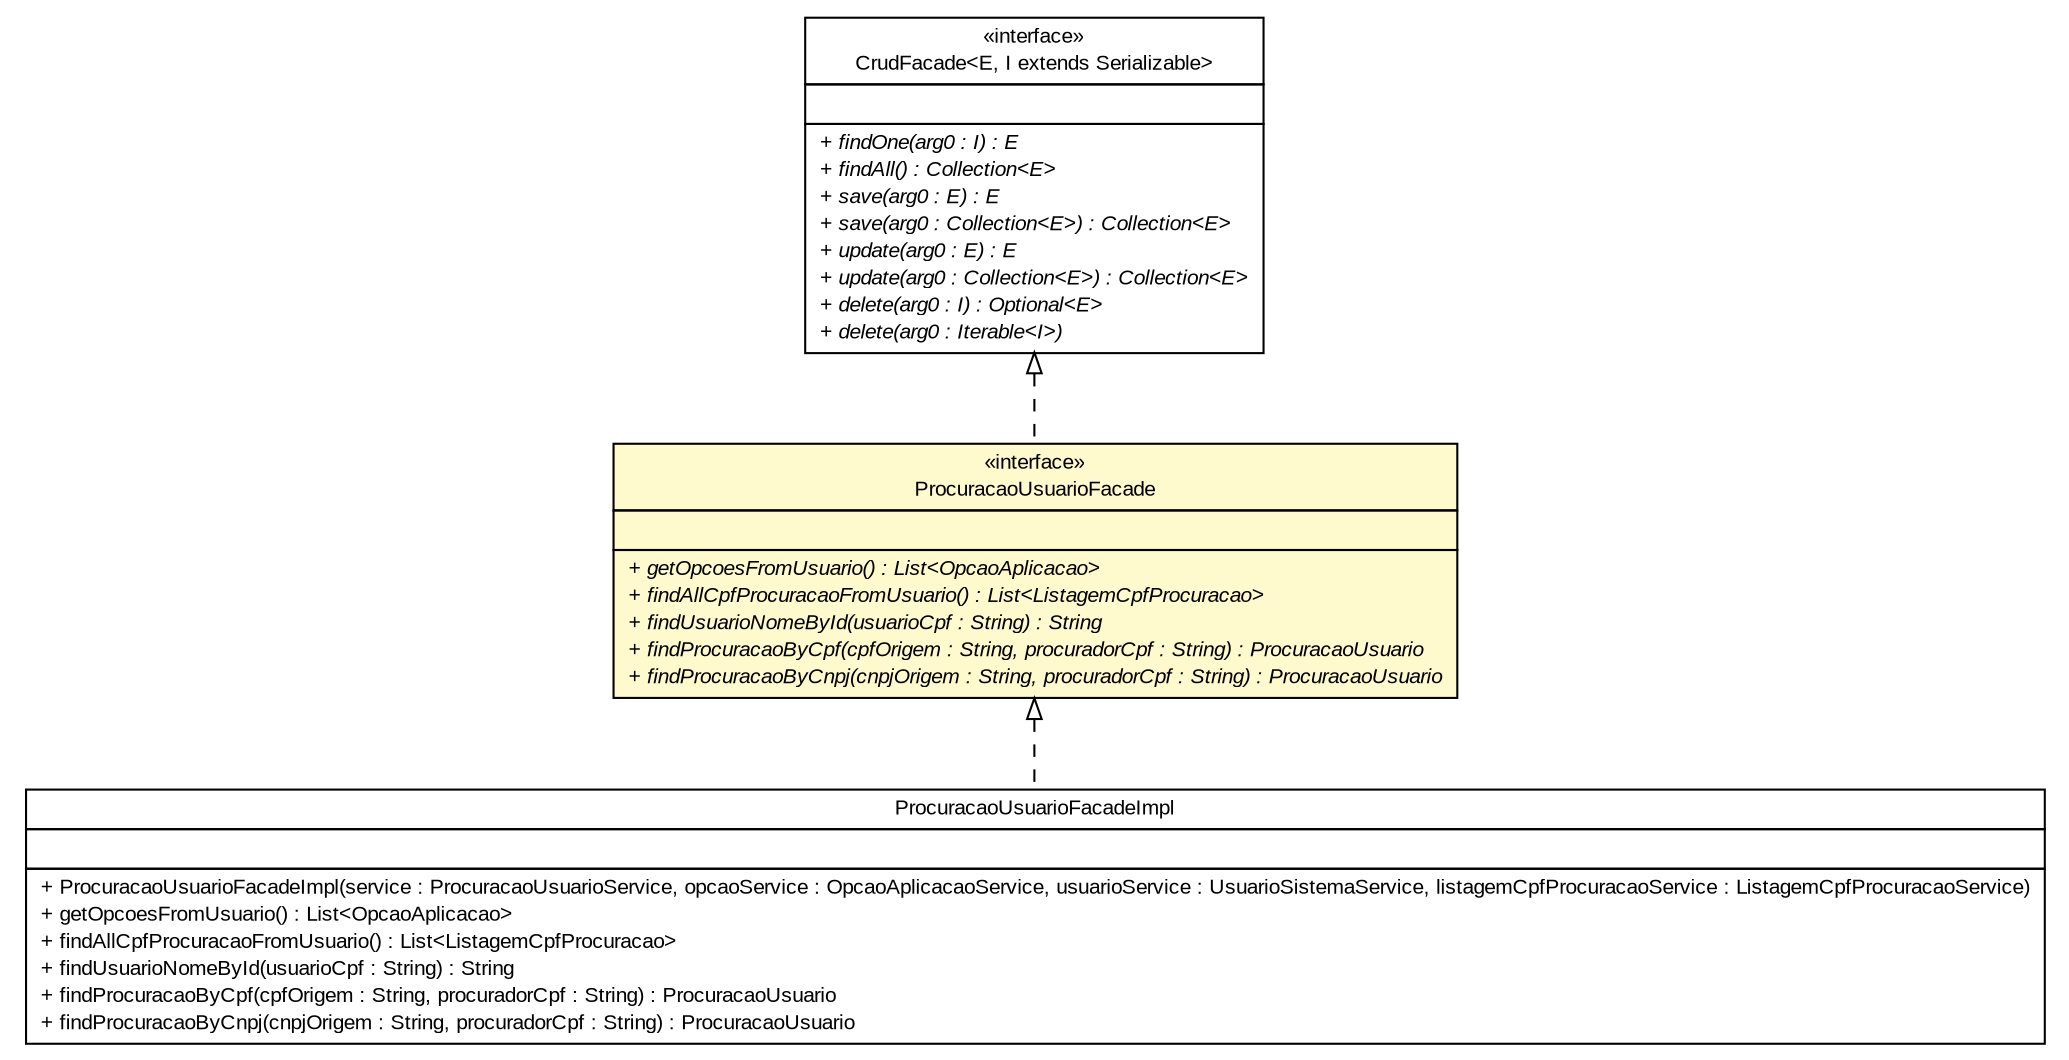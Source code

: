 #!/usr/local/bin/dot
#
# Class diagram 
# Generated by UMLGraph version R5_6 (http://www.umlgraph.org/)
#

digraph G {
	edge [fontname="arial",fontsize=10,labelfontname="arial",labelfontsize=10];
	node [fontname="arial",fontsize=10,shape=plaintext];
	nodesep=0.25;
	ranksep=0.5;
	// br.gov.to.sefaz.seg.business.gestao.facade.ProcuracaoUsuarioFacade
	c40991 [label=<<table title="br.gov.to.sefaz.seg.business.gestao.facade.ProcuracaoUsuarioFacade" border="0" cellborder="1" cellspacing="0" cellpadding="2" port="p" bgcolor="lemonChiffon" href="./ProcuracaoUsuarioFacade.html">
		<tr><td><table border="0" cellspacing="0" cellpadding="1">
<tr><td align="center" balign="center"> &#171;interface&#187; </td></tr>
<tr><td align="center" balign="center"> ProcuracaoUsuarioFacade </td></tr>
		</table></td></tr>
		<tr><td><table border="0" cellspacing="0" cellpadding="1">
<tr><td align="left" balign="left">  </td></tr>
		</table></td></tr>
		<tr><td><table border="0" cellspacing="0" cellpadding="1">
<tr><td align="left" balign="left"><font face="arial italic" point-size="10.0"> + getOpcoesFromUsuario() : List&lt;OpcaoAplicacao&gt; </font></td></tr>
<tr><td align="left" balign="left"><font face="arial italic" point-size="10.0"> + findAllCpfProcuracaoFromUsuario() : List&lt;ListagemCpfProcuracao&gt; </font></td></tr>
<tr><td align="left" balign="left"><font face="arial italic" point-size="10.0"> + findUsuarioNomeById(usuarioCpf : String) : String </font></td></tr>
<tr><td align="left" balign="left"><font face="arial italic" point-size="10.0"> + findProcuracaoByCpf(cpfOrigem : String, procuradorCpf : String) : ProcuracaoUsuario </font></td></tr>
<tr><td align="left" balign="left"><font face="arial italic" point-size="10.0"> + findProcuracaoByCnpj(cnpjOrigem : String, procuradorCpf : String) : ProcuracaoUsuario </font></td></tr>
		</table></td></tr>
		</table>>, URL="./ProcuracaoUsuarioFacade.html", fontname="arial", fontcolor="black", fontsize=10.0];
	// br.gov.to.sefaz.seg.business.gestao.facade.impl.ProcuracaoUsuarioFacadeImpl
	c41005 [label=<<table title="br.gov.to.sefaz.seg.business.gestao.facade.impl.ProcuracaoUsuarioFacadeImpl" border="0" cellborder="1" cellspacing="0" cellpadding="2" port="p" href="./impl/ProcuracaoUsuarioFacadeImpl.html">
		<tr><td><table border="0" cellspacing="0" cellpadding="1">
<tr><td align="center" balign="center"> ProcuracaoUsuarioFacadeImpl </td></tr>
		</table></td></tr>
		<tr><td><table border="0" cellspacing="0" cellpadding="1">
<tr><td align="left" balign="left">  </td></tr>
		</table></td></tr>
		<tr><td><table border="0" cellspacing="0" cellpadding="1">
<tr><td align="left" balign="left"> + ProcuracaoUsuarioFacadeImpl(service : ProcuracaoUsuarioService, opcaoService : OpcaoAplicacaoService, usuarioService : UsuarioSistemaService, listagemCpfProcuracaoService : ListagemCpfProcuracaoService) </td></tr>
<tr><td align="left" balign="left"> + getOpcoesFromUsuario() : List&lt;OpcaoAplicacao&gt; </td></tr>
<tr><td align="left" balign="left"> + findAllCpfProcuracaoFromUsuario() : List&lt;ListagemCpfProcuracao&gt; </td></tr>
<tr><td align="left" balign="left"> + findUsuarioNomeById(usuarioCpf : String) : String </td></tr>
<tr><td align="left" balign="left"> + findProcuracaoByCpf(cpfOrigem : String, procuradorCpf : String) : ProcuracaoUsuario </td></tr>
<tr><td align="left" balign="left"> + findProcuracaoByCnpj(cnpjOrigem : String, procuradorCpf : String) : ProcuracaoUsuario </td></tr>
		</table></td></tr>
		</table>>, URL="./impl/ProcuracaoUsuarioFacadeImpl.html", fontname="arial", fontcolor="black", fontsize=10.0];
	//br.gov.to.sefaz.seg.business.gestao.facade.ProcuracaoUsuarioFacade implements br.gov.to.sefaz.business.facade.CrudFacade<E, I extends java.io.Serializable>
	c41176:p -> c40991:p [dir=back,arrowtail=empty,style=dashed];
	//br.gov.to.sefaz.seg.business.gestao.facade.impl.ProcuracaoUsuarioFacadeImpl implements br.gov.to.sefaz.seg.business.gestao.facade.ProcuracaoUsuarioFacade
	c40991:p -> c41005:p [dir=back,arrowtail=empty,style=dashed];
	// br.gov.to.sefaz.business.facade.CrudFacade<E, I extends java.io.Serializable>
	c41176 [label=<<table title="br.gov.to.sefaz.business.facade.CrudFacade" border="0" cellborder="1" cellspacing="0" cellpadding="2" port="p" href="http://java.sun.com/j2se/1.4.2/docs/api/br/gov/to/sefaz/business/facade/CrudFacade.html">
		<tr><td><table border="0" cellspacing="0" cellpadding="1">
<tr><td align="center" balign="center"> &#171;interface&#187; </td></tr>
<tr><td align="center" balign="center"> CrudFacade&lt;E, I extends Serializable&gt; </td></tr>
		</table></td></tr>
		<tr><td><table border="0" cellspacing="0" cellpadding="1">
<tr><td align="left" balign="left">  </td></tr>
		</table></td></tr>
		<tr><td><table border="0" cellspacing="0" cellpadding="1">
<tr><td align="left" balign="left"><font face="arial italic" point-size="10.0"> + findOne(arg0 : I) : E </font></td></tr>
<tr><td align="left" balign="left"><font face="arial italic" point-size="10.0"> + findAll() : Collection&lt;E&gt; </font></td></tr>
<tr><td align="left" balign="left"><font face="arial italic" point-size="10.0"> + save(arg0 : E) : E </font></td></tr>
<tr><td align="left" balign="left"><font face="arial italic" point-size="10.0"> + save(arg0 : Collection&lt;E&gt;) : Collection&lt;E&gt; </font></td></tr>
<tr><td align="left" balign="left"><font face="arial italic" point-size="10.0"> + update(arg0 : E) : E </font></td></tr>
<tr><td align="left" balign="left"><font face="arial italic" point-size="10.0"> + update(arg0 : Collection&lt;E&gt;) : Collection&lt;E&gt; </font></td></tr>
<tr><td align="left" balign="left"><font face="arial italic" point-size="10.0"> + delete(arg0 : I) : Optional&lt;E&gt; </font></td></tr>
<tr><td align="left" balign="left"><font face="arial italic" point-size="10.0"> + delete(arg0 : Iterable&lt;I&gt;) </font></td></tr>
		</table></td></tr>
		</table>>, URL="http://java.sun.com/j2se/1.4.2/docs/api/br/gov/to/sefaz/business/facade/CrudFacade.html", fontname="arial", fontcolor="black", fontsize=10.0];
}

